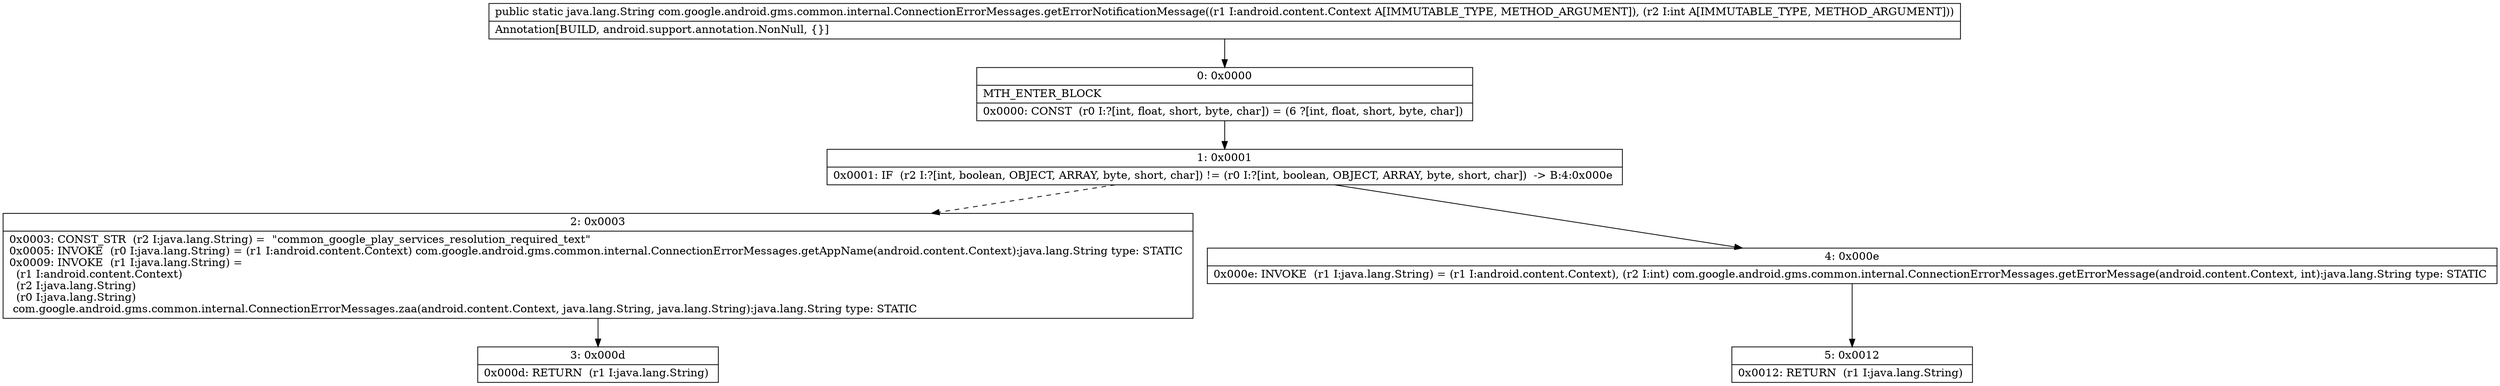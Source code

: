 digraph "CFG forcom.google.android.gms.common.internal.ConnectionErrorMessages.getErrorNotificationMessage(Landroid\/content\/Context;I)Ljava\/lang\/String;" {
Node_0 [shape=record,label="{0\:\ 0x0000|MTH_ENTER_BLOCK\l|0x0000: CONST  (r0 I:?[int, float, short, byte, char]) = (6 ?[int, float, short, byte, char]) \l}"];
Node_1 [shape=record,label="{1\:\ 0x0001|0x0001: IF  (r2 I:?[int, boolean, OBJECT, ARRAY, byte, short, char]) != (r0 I:?[int, boolean, OBJECT, ARRAY, byte, short, char])  \-\> B:4:0x000e \l}"];
Node_2 [shape=record,label="{2\:\ 0x0003|0x0003: CONST_STR  (r2 I:java.lang.String) =  \"common_google_play_services_resolution_required_text\" \l0x0005: INVOKE  (r0 I:java.lang.String) = (r1 I:android.content.Context) com.google.android.gms.common.internal.ConnectionErrorMessages.getAppName(android.content.Context):java.lang.String type: STATIC \l0x0009: INVOKE  (r1 I:java.lang.String) = \l  (r1 I:android.content.Context)\l  (r2 I:java.lang.String)\l  (r0 I:java.lang.String)\l com.google.android.gms.common.internal.ConnectionErrorMessages.zaa(android.content.Context, java.lang.String, java.lang.String):java.lang.String type: STATIC \l}"];
Node_3 [shape=record,label="{3\:\ 0x000d|0x000d: RETURN  (r1 I:java.lang.String) \l}"];
Node_4 [shape=record,label="{4\:\ 0x000e|0x000e: INVOKE  (r1 I:java.lang.String) = (r1 I:android.content.Context), (r2 I:int) com.google.android.gms.common.internal.ConnectionErrorMessages.getErrorMessage(android.content.Context, int):java.lang.String type: STATIC \l}"];
Node_5 [shape=record,label="{5\:\ 0x0012|0x0012: RETURN  (r1 I:java.lang.String) \l}"];
MethodNode[shape=record,label="{public static java.lang.String com.google.android.gms.common.internal.ConnectionErrorMessages.getErrorNotificationMessage((r1 I:android.content.Context A[IMMUTABLE_TYPE, METHOD_ARGUMENT]), (r2 I:int A[IMMUTABLE_TYPE, METHOD_ARGUMENT]))  | Annotation[BUILD, android.support.annotation.NonNull, \{\}]\l}"];
MethodNode -> Node_0;
Node_0 -> Node_1;
Node_1 -> Node_2[style=dashed];
Node_1 -> Node_4;
Node_2 -> Node_3;
Node_4 -> Node_5;
}

